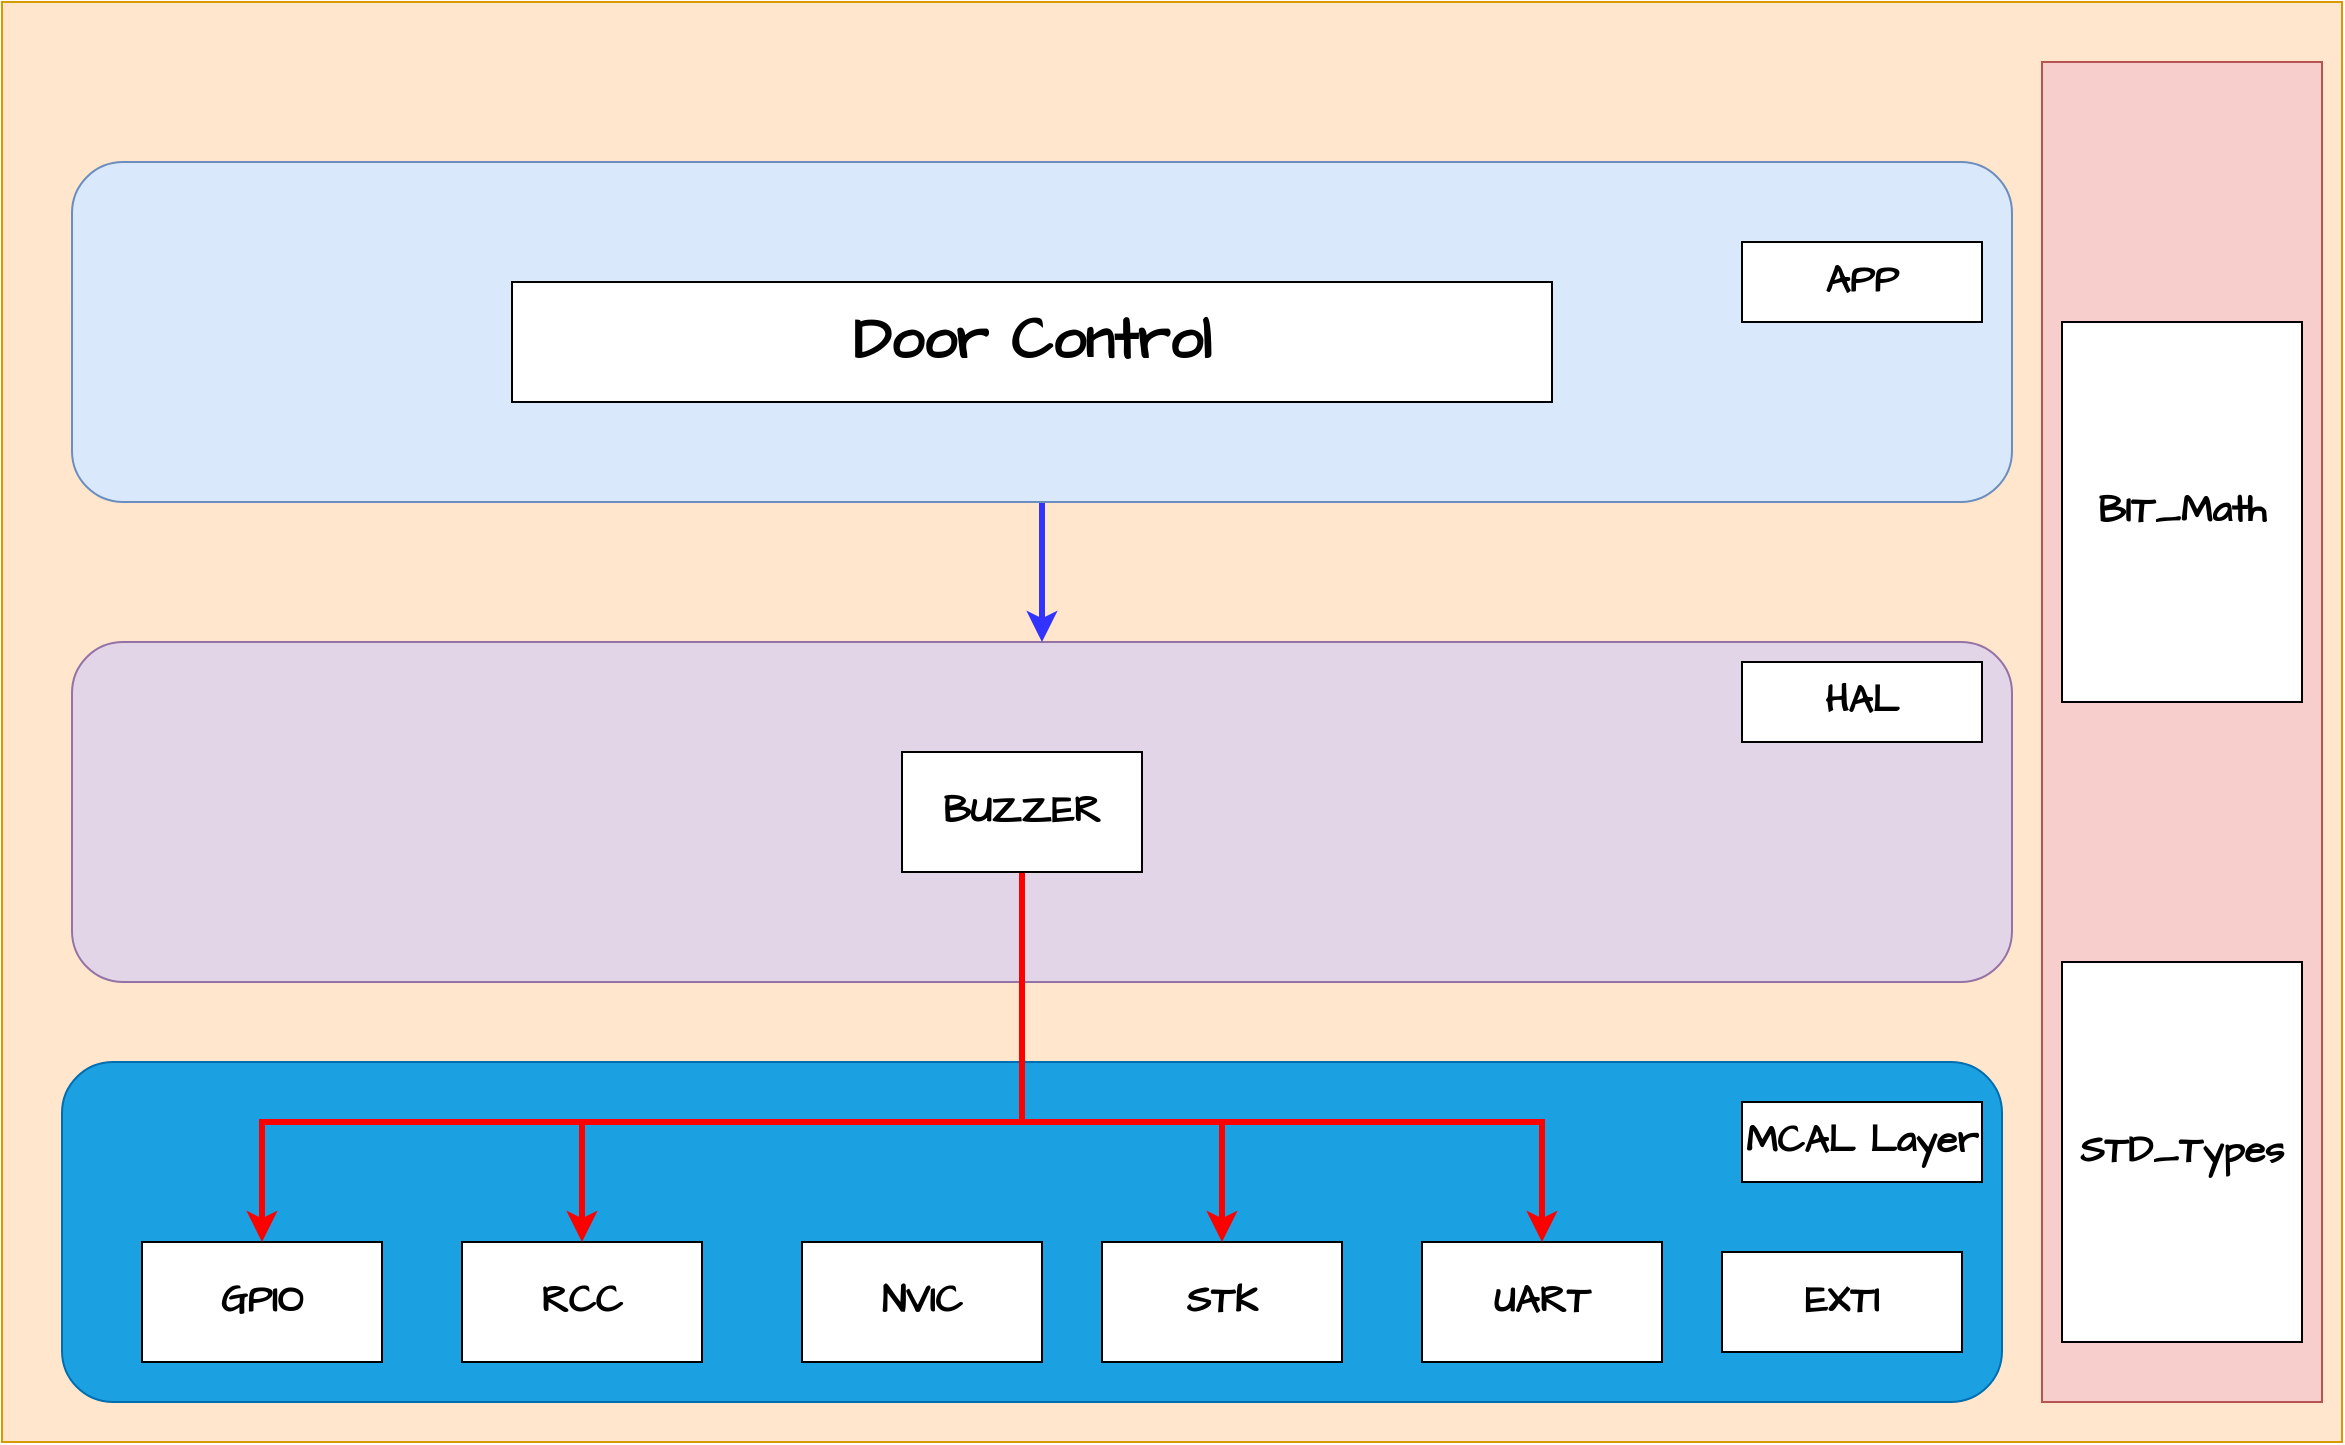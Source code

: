 <mxfile version="20.7.4" type="device"><diagram id="uGeFqVcrTc9nsYvOjk7U" name="Page-1"><mxGraphModel dx="2290" dy="860" grid="1" gridSize="10" guides="1" tooltips="1" connect="1" arrows="1" fold="1" page="1" pageScale="1" pageWidth="850" pageHeight="1100" math="0" shadow="0"><root><mxCell id="0"/><mxCell id="1" parent="0"/><mxCell id="4euG5zjYUSpAW5mxKuyy-1" value="" style="rounded=0;whiteSpace=wrap;html=1;fillStyle=auto;fillColor=#ffe6cc;strokeColor=#d79b00;fontFamily=Architects Daughter;fontSource=https%3A%2F%2Ffonts.googleapis.com%2Fcss%3Ffamily%3DArchitects%2BDaughter;fontStyle=1;fontSize=19;" vertex="1" parent="1"><mxGeometry x="-580" y="200" width="1170" height="720" as="geometry"/></mxCell><mxCell id="4euG5zjYUSpAW5mxKuyy-2" value="" style="rounded=0;whiteSpace=wrap;html=1;fillStyle=auto;fillColor=#ffe6cc;strokeColor=#d79b00;fontFamily=Architects Daughter;fontSource=https%3A%2F%2Ffonts.googleapis.com%2Fcss%3Ffamily%3DArchitects%2BDaughter;fontStyle=1;fontSize=19;" vertex="1" parent="1"><mxGeometry x="-580" y="200" width="1170" height="720" as="geometry"/></mxCell><mxCell id="4euG5zjYUSpAW5mxKuyy-3" value="" style="rounded=1;whiteSpace=wrap;html=1;fillColor=#1ba1e2;fontColor=#ffffff;strokeColor=#006EAF;fontFamily=Architects Daughter;fontSource=https%3A%2F%2Ffonts.googleapis.com%2Fcss%3Ffamily%3DArchitects%2BDaughter;fontStyle=1;fontSize=19;" vertex="1" parent="1"><mxGeometry x="-550" y="730" width="970" height="170" as="geometry"/></mxCell><mxCell id="4euG5zjYUSpAW5mxKuyy-4" value="MCAL Layer" style="rounded=0;whiteSpace=wrap;html=1;fontFamily=Architects Daughter;fontSource=https%3A%2F%2Ffonts.googleapis.com%2Fcss%3Ffamily%3DArchitects%2BDaughter;fontStyle=1;fontSize=19;" vertex="1" parent="1"><mxGeometry x="290" y="750" width="120" height="40" as="geometry"/></mxCell><mxCell id="4euG5zjYUSpAW5mxKuyy-5" value="GPIO" style="rounded=0;whiteSpace=wrap;html=1;fontFamily=Architects Daughter;fontSource=https%3A%2F%2Ffonts.googleapis.com%2Fcss%3Ffamily%3DArchitects%2BDaughter;fontStyle=1;fontSize=19;" vertex="1" parent="1"><mxGeometry x="-510" y="820" width="120" height="60" as="geometry"/></mxCell><mxCell id="4euG5zjYUSpAW5mxKuyy-6" value="RCC" style="rounded=0;whiteSpace=wrap;html=1;fontFamily=Architects Daughter;fontSource=https%3A%2F%2Ffonts.googleapis.com%2Fcss%3Ffamily%3DArchitects%2BDaughter;fontStyle=1;fontSize=19;" vertex="1" parent="1"><mxGeometry x="-350" y="820" width="120" height="60" as="geometry"/></mxCell><mxCell id="4euG5zjYUSpAW5mxKuyy-7" value="NVIC" style="rounded=0;whiteSpace=wrap;html=1;fontFamily=Architects Daughter;fontSource=https%3A%2F%2Ffonts.googleapis.com%2Fcss%3Ffamily%3DArchitects%2BDaughter;fontStyle=1;fontSize=19;" vertex="1" parent="1"><mxGeometry x="-180" y="820" width="120" height="60" as="geometry"/></mxCell><mxCell id="4euG5zjYUSpAW5mxKuyy-8" value="STK" style="rounded=0;whiteSpace=wrap;html=1;fontFamily=Architects Daughter;fontSource=https%3A%2F%2Ffonts.googleapis.com%2Fcss%3Ffamily%3DArchitects%2BDaughter;fontStyle=1;fontSize=19;" vertex="1" parent="1"><mxGeometry x="-30" y="820" width="120" height="60" as="geometry"/></mxCell><mxCell id="4euG5zjYUSpAW5mxKuyy-9" value="UART" style="rounded=0;whiteSpace=wrap;html=1;fontFamily=Architects Daughter;fontSource=https%3A%2F%2Ffonts.googleapis.com%2Fcss%3Ffamily%3DArchitects%2BDaughter;fontStyle=1;fontSize=19;" vertex="1" parent="1"><mxGeometry x="130" y="820" width="120" height="60" as="geometry"/></mxCell><mxCell id="4euG5zjYUSpAW5mxKuyy-10" value="" style="rounded=1;whiteSpace=wrap;html=1;fillColor=#e1d5e7;strokeColor=#9673a6;fontFamily=Architects Daughter;fontSource=https%3A%2F%2Ffonts.googleapis.com%2Fcss%3Ffamily%3DArchitects%2BDaughter;fontStyle=1;fontSize=19;" vertex="1" parent="1"><mxGeometry x="-545" y="520" width="970" height="170" as="geometry"/></mxCell><mxCell id="4euG5zjYUSpAW5mxKuyy-11" value="HAL" style="rounded=0;whiteSpace=wrap;html=1;fontFamily=Architects Daughter;fontSource=https%3A%2F%2Ffonts.googleapis.com%2Fcss%3Ffamily%3DArchitects%2BDaughter;fontStyle=1;fontSize=19;" vertex="1" parent="1"><mxGeometry x="290" y="530" width="120" height="40" as="geometry"/></mxCell><mxCell id="4euG5zjYUSpAW5mxKuyy-18" value="" style="rounded=0;whiteSpace=wrap;html=1;fontFamily=Architects Daughter;fontSource=https%3A%2F%2Ffonts.googleapis.com%2Fcss%3Ffamily%3DArchitects%2BDaughter;fontStyle=1;fontSize=19;fillColor=#f8cecc;strokeColor=#b85450;" vertex="1" parent="1"><mxGeometry x="440" y="230" width="140" height="670" as="geometry"/></mxCell><mxCell id="4euG5zjYUSpAW5mxKuyy-28" style="edgeStyle=orthogonalEdgeStyle;rounded=0;orthogonalLoop=1;jettySize=auto;html=1;exitX=0.5;exitY=1;exitDx=0;exitDy=0;strokeWidth=3;strokeColor=#FF0000;" edge="1" parent="1" source="4euG5zjYUSpAW5mxKuyy-21" target="4euG5zjYUSpAW5mxKuyy-5"><mxGeometry relative="1" as="geometry"><Array as="points"><mxPoint x="-70" y="760"/><mxPoint x="-450" y="760"/></Array></mxGeometry></mxCell><mxCell id="4euG5zjYUSpAW5mxKuyy-29" style="edgeStyle=orthogonalEdgeStyle;rounded=0;orthogonalLoop=1;jettySize=auto;html=1;exitX=0.5;exitY=1;exitDx=0;exitDy=0;strokeWidth=3;strokeColor=#FF0000;" edge="1" parent="1" source="4euG5zjYUSpAW5mxKuyy-21" target="4euG5zjYUSpAW5mxKuyy-6"><mxGeometry relative="1" as="geometry"><Array as="points"><mxPoint x="-70" y="760"/><mxPoint x="-290" y="760"/></Array></mxGeometry></mxCell><mxCell id="4euG5zjYUSpAW5mxKuyy-30" style="edgeStyle=orthogonalEdgeStyle;rounded=0;orthogonalLoop=1;jettySize=auto;html=1;exitX=0.5;exitY=1;exitDx=0;exitDy=0;strokeWidth=3;strokeColor=#FF0000;" edge="1" parent="1" source="4euG5zjYUSpAW5mxKuyy-21" target="4euG5zjYUSpAW5mxKuyy-9"><mxGeometry x="0.051" y="10" relative="1" as="geometry"><Array as="points"><mxPoint x="-70" y="760"/><mxPoint x="190" y="760"/></Array><mxPoint as="offset"/></mxGeometry></mxCell><mxCell id="4euG5zjYUSpAW5mxKuyy-31" style="edgeStyle=orthogonalEdgeStyle;rounded=0;orthogonalLoop=1;jettySize=auto;html=1;exitX=0.5;exitY=1;exitDx=0;exitDy=0;strokeColor=#FF0000;strokeWidth=3;" edge="1" parent="1" source="4euG5zjYUSpAW5mxKuyy-21" target="4euG5zjYUSpAW5mxKuyy-8"><mxGeometry relative="1" as="geometry"><Array as="points"><mxPoint x="-70" y="760"/><mxPoint x="30" y="760"/></Array></mxGeometry></mxCell><mxCell id="4euG5zjYUSpAW5mxKuyy-21" value="BUZZER" style="rounded=0;whiteSpace=wrap;html=1;fontFamily=Architects Daughter;fontSource=https%3A%2F%2Ffonts.googleapis.com%2Fcss%3Ffamily%3DArchitects%2BDaughter;fontStyle=1;fontSize=19;" vertex="1" parent="1"><mxGeometry x="-130" y="575" width="120" height="60" as="geometry"/></mxCell><mxCell id="4euG5zjYUSpAW5mxKuyy-22" style="edgeStyle=orthogonalEdgeStyle;rounded=0;orthogonalLoop=1;jettySize=auto;html=1;exitX=0.5;exitY=1;exitDx=0;exitDy=0;strokeColor=#3333FF;strokeWidth=3;fontFamily=Architects Daughter;fontSource=https%3A%2F%2Ffonts.googleapis.com%2Fcss%3Ffamily%3DArchitects%2BDaughter;fontStyle=1;fontSize=19;" edge="1" parent="1" source="4euG5zjYUSpAW5mxKuyy-23" target="4euG5zjYUSpAW5mxKuyy-10"><mxGeometry relative="1" as="geometry"/></mxCell><mxCell id="4euG5zjYUSpAW5mxKuyy-23" value="" style="rounded=1;whiteSpace=wrap;html=1;fillColor=#dae8fc;strokeColor=#6c8ebf;fontFamily=Architects Daughter;fontSource=https%3A%2F%2Ffonts.googleapis.com%2Fcss%3Ffamily%3DArchitects%2BDaughter;fontStyle=1;fontSize=19;" vertex="1" parent="1"><mxGeometry x="-545" y="280" width="970" height="170" as="geometry"/></mxCell><mxCell id="4euG5zjYUSpAW5mxKuyy-24" value="APP" style="rounded=0;whiteSpace=wrap;html=1;fontFamily=Architects Daughter;fontSource=https%3A%2F%2Ffonts.googleapis.com%2Fcss%3Ffamily%3DArchitects%2BDaughter;fontStyle=1;fontSize=19;" vertex="1" parent="1"><mxGeometry x="290" y="320" width="120" height="40" as="geometry"/></mxCell><mxCell id="4euG5zjYUSpAW5mxKuyy-25" value="Door Control" style="rounded=0;whiteSpace=wrap;html=1;fontFamily=Architects Daughter;fontSource=https%3A%2F%2Ffonts.googleapis.com%2Fcss%3Ffamily%3DArchitects%2BDaughter;fontStyle=1;fontSize=29;" vertex="1" parent="1"><mxGeometry x="-325" y="340" width="520" height="60" as="geometry"/></mxCell><mxCell id="4euG5zjYUSpAW5mxKuyy-26" value="BIT_Math" style="rounded=0;whiteSpace=wrap;html=1;fontFamily=Architects Daughter;fontSource=https%3A%2F%2Ffonts.googleapis.com%2Fcss%3Ffamily%3DArchitects%2BDaughter;fontStyle=1;fontSize=19;" vertex="1" parent="1"><mxGeometry x="450" y="360" width="120" height="190" as="geometry"/></mxCell><mxCell id="4euG5zjYUSpAW5mxKuyy-27" value="STD_Types" style="rounded=0;whiteSpace=wrap;html=1;fontFamily=Architects Daughter;fontSource=https%3A%2F%2Ffonts.googleapis.com%2Fcss%3Ffamily%3DArchitects%2BDaughter;fontStyle=1;fontSize=19;" vertex="1" parent="1"><mxGeometry x="450" y="680" width="120" height="190" as="geometry"/></mxCell><mxCell id="4euG5zjYUSpAW5mxKuyy-32" value="EXTI" style="rounded=0;whiteSpace=wrap;html=1;fontFamily=Architects Daughter;fontSource=https%3A%2F%2Ffonts.googleapis.com%2Fcss%3Ffamily%3DArchitects%2BDaughter;fontStyle=1;fontSize=19;" vertex="1" parent="1"><mxGeometry x="280" y="825" width="120" height="50" as="geometry"/></mxCell></root></mxGraphModel></diagram></mxfile>